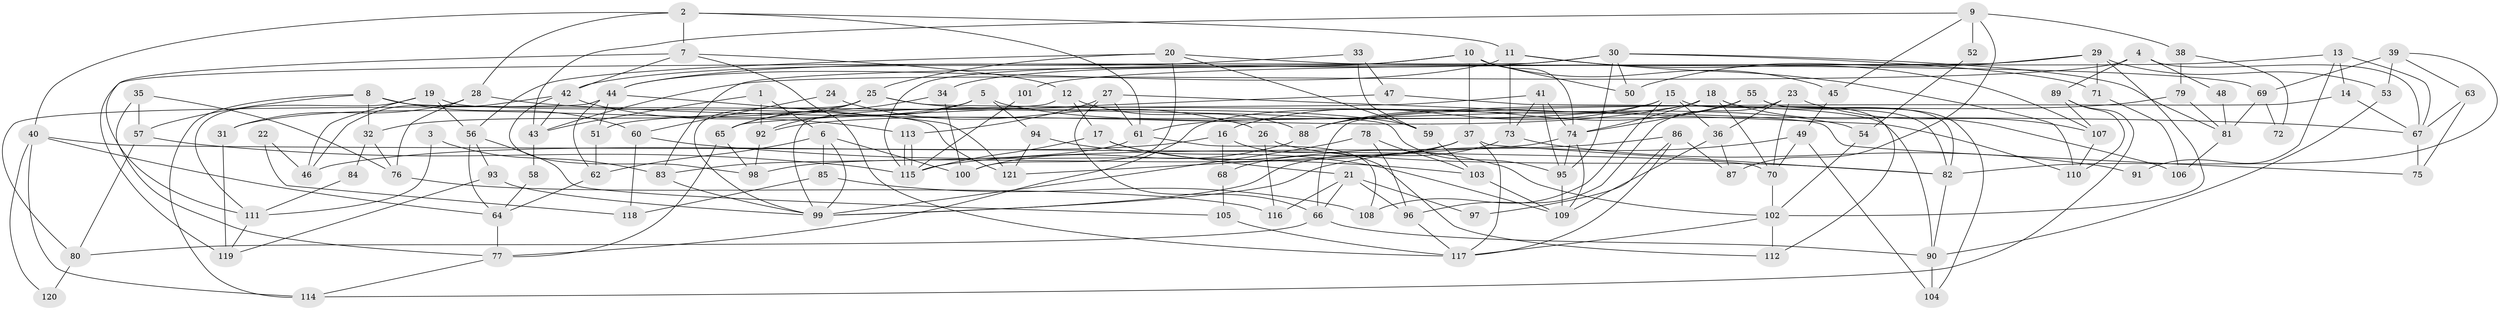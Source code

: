 // Generated by graph-tools (version 1.1) at 2025/36/03/09/25 02:36:10]
// undirected, 121 vertices, 242 edges
graph export_dot {
graph [start="1"]
  node [color=gray90,style=filled];
  1;
  2;
  3;
  4;
  5;
  6;
  7;
  8;
  9;
  10;
  11;
  12;
  13;
  14;
  15;
  16;
  17;
  18;
  19;
  20;
  21;
  22;
  23;
  24;
  25;
  26;
  27;
  28;
  29;
  30;
  31;
  32;
  33;
  34;
  35;
  36;
  37;
  38;
  39;
  40;
  41;
  42;
  43;
  44;
  45;
  46;
  47;
  48;
  49;
  50;
  51;
  52;
  53;
  54;
  55;
  56;
  57;
  58;
  59;
  60;
  61;
  62;
  63;
  64;
  65;
  66;
  67;
  68;
  69;
  70;
  71;
  72;
  73;
  74;
  75;
  76;
  77;
  78;
  79;
  80;
  81;
  82;
  83;
  84;
  85;
  86;
  87;
  88;
  89;
  90;
  91;
  92;
  93;
  94;
  95;
  96;
  97;
  98;
  99;
  100;
  101;
  102;
  103;
  104;
  105;
  106;
  107;
  108;
  109;
  110;
  111;
  112;
  113;
  114;
  115;
  116;
  117;
  118;
  119;
  120;
  121;
  1 -- 43;
  1 -- 92;
  1 -- 6;
  2 -- 11;
  2 -- 40;
  2 -- 7;
  2 -- 28;
  2 -- 61;
  3 -- 83;
  3 -- 111;
  4 -- 89;
  4 -- 43;
  4 -- 48;
  4 -- 67;
  5 -- 94;
  5 -- 92;
  5 -- 31;
  5 -- 54;
  6 -- 99;
  6 -- 62;
  6 -- 85;
  6 -- 100;
  7 -- 42;
  7 -- 12;
  7 -- 111;
  7 -- 117;
  8 -- 95;
  8 -- 32;
  8 -- 57;
  8 -- 60;
  8 -- 114;
  9 -- 87;
  9 -- 45;
  9 -- 38;
  9 -- 43;
  9 -- 52;
  10 -- 74;
  10 -- 115;
  10 -- 34;
  10 -- 37;
  10 -- 45;
  10 -- 50;
  11 -- 107;
  11 -- 110;
  11 -- 44;
  11 -- 73;
  12 -- 99;
  12 -- 17;
  12 -- 88;
  13 -- 67;
  13 -- 14;
  13 -- 91;
  13 -- 101;
  14 -- 67;
  14 -- 66;
  15 -- 61;
  15 -- 112;
  15 -- 16;
  15 -- 36;
  15 -- 108;
  16 -- 68;
  16 -- 46;
  16 -- 112;
  17 -- 102;
  17 -- 21;
  17 -- 115;
  18 -- 74;
  18 -- 82;
  18 -- 70;
  18 -- 77;
  18 -- 92;
  18 -- 106;
  19 -- 111;
  19 -- 56;
  19 -- 46;
  19 -- 121;
  20 -- 56;
  20 -- 25;
  20 -- 59;
  20 -- 69;
  20 -- 100;
  21 -- 66;
  21 -- 96;
  21 -- 97;
  21 -- 116;
  22 -- 46;
  22 -- 118;
  23 -- 36;
  23 -- 96;
  23 -- 70;
  23 -- 107;
  24 -- 60;
  24 -- 26;
  25 -- 59;
  25 -- 65;
  25 -- 32;
  25 -- 75;
  25 -- 99;
  26 -- 82;
  26 -- 116;
  27 -- 113;
  27 -- 66;
  27 -- 61;
  27 -- 110;
  28 -- 67;
  28 -- 31;
  28 -- 76;
  29 -- 102;
  29 -- 83;
  29 -- 50;
  29 -- 53;
  29 -- 71;
  30 -- 44;
  30 -- 50;
  30 -- 71;
  30 -- 81;
  30 -- 95;
  30 -- 119;
  31 -- 119;
  32 -- 76;
  32 -- 84;
  33 -- 42;
  33 -- 47;
  33 -- 59;
  34 -- 100;
  34 -- 65;
  35 -- 57;
  35 -- 77;
  35 -- 76;
  36 -- 109;
  36 -- 87;
  37 -- 82;
  37 -- 68;
  37 -- 98;
  37 -- 117;
  38 -- 79;
  38 -- 72;
  39 -- 69;
  39 -- 82;
  39 -- 53;
  39 -- 63;
  40 -- 64;
  40 -- 70;
  40 -- 114;
  40 -- 120;
  41 -- 95;
  41 -- 74;
  41 -- 51;
  41 -- 73;
  42 -- 98;
  42 -- 46;
  42 -- 43;
  42 -- 113;
  43 -- 58;
  44 -- 62;
  44 -- 51;
  44 -- 80;
  44 -- 121;
  45 -- 49;
  47 -- 65;
  47 -- 90;
  48 -- 81;
  49 -- 70;
  49 -- 99;
  49 -- 104;
  51 -- 62;
  52 -- 54;
  53 -- 90;
  54 -- 102;
  55 -- 74;
  55 -- 88;
  55 -- 82;
  55 -- 104;
  56 -- 64;
  56 -- 93;
  56 -- 105;
  57 -- 115;
  57 -- 80;
  58 -- 64;
  59 -- 103;
  60 -- 103;
  60 -- 118;
  61 -- 83;
  61 -- 108;
  62 -- 64;
  63 -- 75;
  63 -- 67;
  64 -- 77;
  65 -- 77;
  65 -- 98;
  66 -- 80;
  66 -- 90;
  67 -- 75;
  68 -- 105;
  69 -- 81;
  69 -- 72;
  70 -- 102;
  71 -- 106;
  73 -- 91;
  73 -- 99;
  74 -- 121;
  74 -- 95;
  74 -- 109;
  76 -- 116;
  77 -- 114;
  78 -- 96;
  78 -- 99;
  78 -- 103;
  79 -- 88;
  79 -- 81;
  80 -- 120;
  81 -- 106;
  82 -- 90;
  83 -- 99;
  84 -- 111;
  85 -- 108;
  85 -- 118;
  86 -- 117;
  86 -- 115;
  86 -- 87;
  86 -- 97;
  88 -- 100;
  89 -- 107;
  89 -- 114;
  89 -- 110;
  90 -- 104;
  92 -- 98;
  93 -- 99;
  93 -- 119;
  94 -- 109;
  94 -- 121;
  95 -- 109;
  96 -- 117;
  101 -- 115;
  102 -- 117;
  102 -- 112;
  103 -- 109;
  105 -- 117;
  107 -- 110;
  111 -- 119;
  113 -- 115;
  113 -- 115;
}
